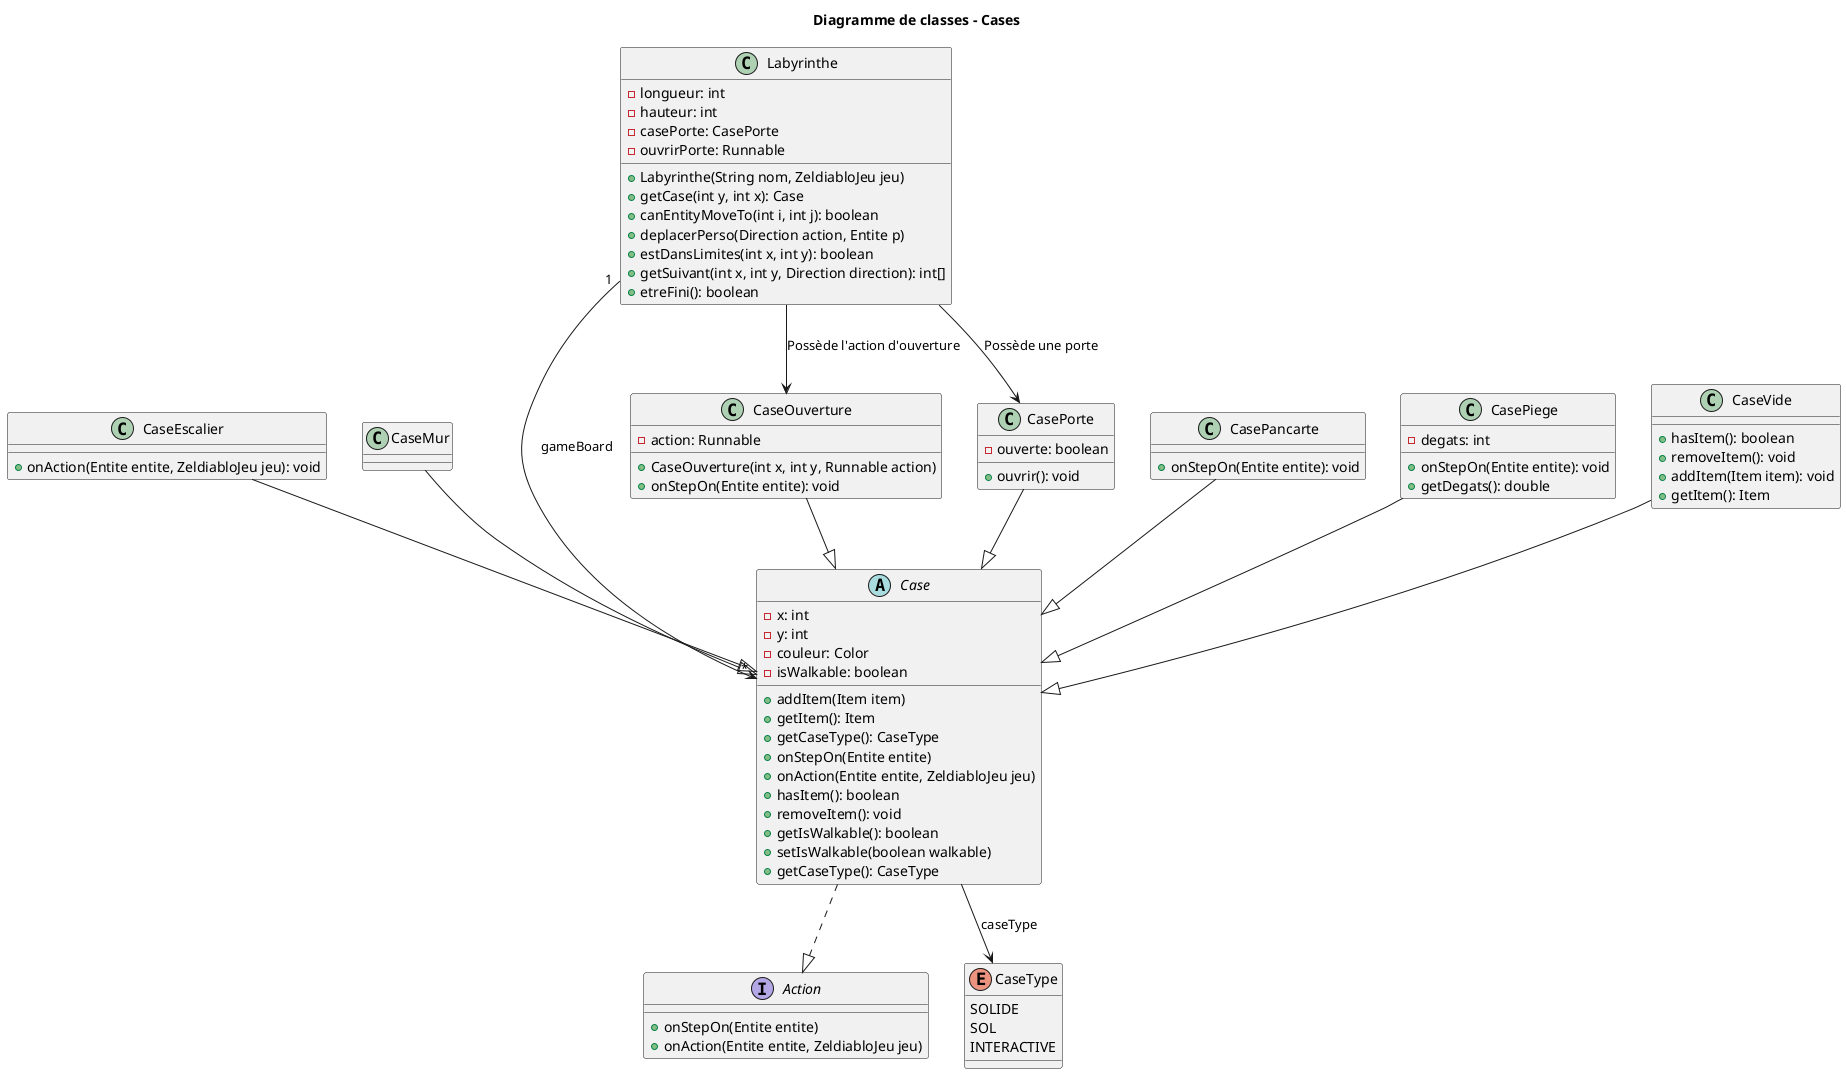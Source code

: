 @startuml
title Diagramme de classes - Cases

interface Action {
    +onStepOn(Entite entite)
    +onAction(Entite entite, ZeldiabloJeu jeu)
}

enum CaseType {
  SOLIDE
  SOL
  INTERACTIVE
}

abstract class Case {
    -x: int
    -y: int
    -couleur: Color 
    -isWalkable: boolean
    +addItem(Item item)
    +getItem(): Item
    +getCaseType(): CaseType
    +onStepOn(Entite entite)
    +onAction(Entite entite, ZeldiabloJeu jeu)
    +hasItem(): boolean
    +removeItem(): void
    +getIsWalkable(): boolean
    +setIsWalkable(boolean walkable)
    +getCaseType(): CaseType
}

class CaseEscalier {
    +onAction(Entite entite, ZeldiabloJeu jeu): void
}

class CaseMur {
}

class CaseOuverture {
    -action: Runnable
    +CaseOuverture(int x, int y, Runnable action)
    +onStepOn(Entite entite): void
}

class CasePancarte {
    +onStepOn(Entite entite): void
}

class CasePiege {
    -degats: int
    +onStepOn(Entite entite): void
    +getDegats(): double
}

class CasePorte {
    -ouverte: boolean
    +ouvrir(): void
}

class CaseVide {
    +hasItem(): boolean
    +removeItem(): void
    +addItem(Item item): void
    +getItem(): Item
}

class Labyrinthe {
    -longueur: int
    -hauteur: int
    -casePorte: CasePorte
    -ouvrirPorte: Runnable
    +Labyrinthe(String nom, ZeldiabloJeu jeu)
    +getCase(int y, int x): Case
    +canEntityMoveTo(int i, int j): boolean
    +deplacerPerso(Direction action, Entite p)
    +estDansLimites(int x, int y): boolean
    +getSuivant(int x, int y, Direction direction): int[]
    +etreFini(): boolean
}

Case ..|> Action
CaseEscalier --|> Case
CaseMur --|> Case
CaseOuverture --|> Case
CasePancarte --|> Case
CasePiege --|> Case
CasePorte --|> Case
CaseVide --|> Case

Case --> CaseType : caseType
Labyrinthe --> CasePorte : Possède une porte
Labyrinthe --> CaseOuverture : Possède l'action d'ouverture
Labyrinthe "1" --> "*" Case : gameBoard

@enduml